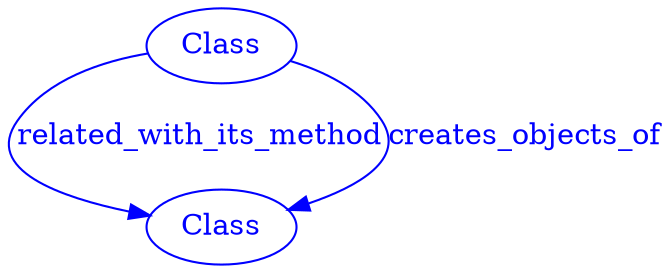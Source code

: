 digraph SubdueGraph {
  3 [label="Class",color=blue,fontcolor=blue];
  6 [label="Class",color=blue,fontcolor=blue];
  3 -> 6 [label="related_with_its_method",color=blue,fontcolor=blue];
  3 -> 6 [label="creates_objects_of",color=blue,fontcolor=blue];
}
